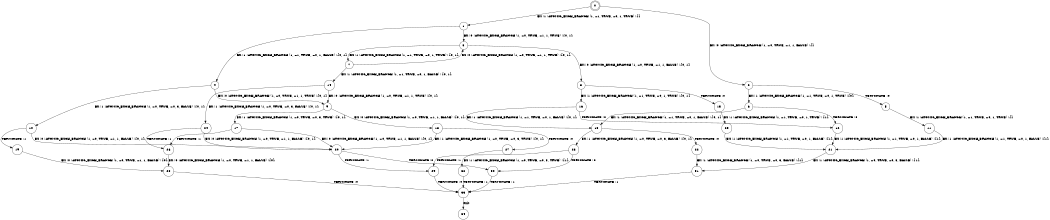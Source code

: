 digraph BCG {
size = "7, 10.5";
center = TRUE;
node [shape = circle];
0 [peripheries = 2];
0 -> 1 [label = "EX !1 !ATOMIC_EXCH_BRANCH (1, +1, TRUE, +0, 1, TRUE) !{}"];
0 -> 2 [label = "EX !0 !ATOMIC_EXCH_BRANCH (1, +0, TRUE, +1, 1, FALSE) !{}"];
1 -> 3 [label = "EX !0 !ATOMIC_EXCH_BRANCH (1, +0, TRUE, +1, 1, TRUE) !{0, 1}"];
1 -> 4 [label = "EX !1 !ATOMIC_EXCH_BRANCH (1, +1, TRUE, +0, 1, FALSE) !{0, 1}"];
2 -> 5 [label = "TERMINATE !0"];
2 -> 6 [label = "EX !1 !ATOMIC_EXCH_BRANCH (1, +1, TRUE, +0, 1, TRUE) !{0}"];
3 -> 7 [label = "EX !1 !ATOMIC_EXCH_BRANCH (1, +1, TRUE, +0, 1, TRUE) !{0, 1}"];
3 -> 8 [label = "EX !0 !ATOMIC_EXCH_BRANCH (1, +0, TRUE, +1, 1, FALSE) !{0, 1}"];
4 -> 9 [label = "EX !0 !ATOMIC_EXCH_BRANCH (1, +0, TRUE, +1, 1, TRUE) !{0, 1}"];
4 -> 10 [label = "EX !1 !ATOMIC_EXCH_BRANCH (1, +0, TRUE, +0, 3, FALSE) !{0, 1}"];
5 -> 11 [label = "EX !1 !ATOMIC_EXCH_BRANCH (1, +1, TRUE, +0, 1, TRUE) !{}"];
6 -> 12 [label = "TERMINATE !0"];
6 -> 13 [label = "EX !1 !ATOMIC_EXCH_BRANCH (1, +1, TRUE, +0, 1, FALSE) !{0, 1}"];
7 -> 14 [label = "EX !1 !ATOMIC_EXCH_BRANCH (1, +1, TRUE, +0, 1, FALSE) !{0, 1}"];
7 -> 3 [label = "EX !0 !ATOMIC_EXCH_BRANCH (1, +0, TRUE, +1, 1, TRUE) !{0, 1}"];
8 -> 15 [label = "TERMINATE !0"];
8 -> 16 [label = "EX !1 !ATOMIC_EXCH_BRANCH (1, +1, TRUE, +0, 1, TRUE) !{0, 1}"];
9 -> 17 [label = "EX !1 !ATOMIC_EXCH_BRANCH (1, +0, TRUE, +0, 3, TRUE) !{0, 1}"];
9 -> 18 [label = "EX !0 !ATOMIC_EXCH_BRANCH (1, +0, TRUE, +1, 1, FALSE) !{0, 1}"];
10 -> 19 [label = "TERMINATE !1"];
10 -> 20 [label = "EX !0 !ATOMIC_EXCH_BRANCH (1, +0, TRUE, +1, 1, FALSE) !{0, 1}"];
11 -> 21 [label = "EX !1 !ATOMIC_EXCH_BRANCH (1, +1, TRUE, +0, 1, FALSE) !{1}"];
12 -> 21 [label = "EX !1 !ATOMIC_EXCH_BRANCH (1, +1, TRUE, +0, 1, FALSE) !{1}"];
13 -> 22 [label = "TERMINATE !0"];
13 -> 23 [label = "EX !1 !ATOMIC_EXCH_BRANCH (1, +0, TRUE, +0, 3, FALSE) !{0, 1}"];
14 -> 24 [label = "EX !1 !ATOMIC_EXCH_BRANCH (1, +0, TRUE, +0, 3, FALSE) !{0, 1}"];
14 -> 9 [label = "EX !0 !ATOMIC_EXCH_BRANCH (1, +0, TRUE, +1, 1, TRUE) !{0, 1}"];
15 -> 25 [label = "EX !1 !ATOMIC_EXCH_BRANCH (1, +1, TRUE, +0, 1, TRUE) !{1}"];
16 -> 12 [label = "TERMINATE !0"];
16 -> 13 [label = "EX !1 !ATOMIC_EXCH_BRANCH (1, +1, TRUE, +0, 1, FALSE) !{0, 1}"];
17 -> 26 [label = "TERMINATE !1"];
17 -> 20 [label = "EX !0 !ATOMIC_EXCH_BRANCH (1, +0, TRUE, +1, 1, FALSE) !{0, 1}"];
18 -> 27 [label = "TERMINATE !0"];
18 -> 20 [label = "EX !1 !ATOMIC_EXCH_BRANCH (1, +0, TRUE, +0, 3, TRUE) !{0, 1}"];
19 -> 28 [label = "EX !0 !ATOMIC_EXCH_BRANCH (1, +0, TRUE, +1, 1, FALSE) !{0}"];
20 -> 29 [label = "TERMINATE !1"];
20 -> 30 [label = "TERMINATE !0"];
21 -> 31 [label = "EX !1 !ATOMIC_EXCH_BRANCH (1, +0, TRUE, +0, 3, FALSE) !{1}"];
22 -> 31 [label = "EX !1 !ATOMIC_EXCH_BRANCH (1, +0, TRUE, +0, 3, FALSE) !{1}"];
23 -> 29 [label = "TERMINATE !1"];
23 -> 30 [label = "TERMINATE !0"];
24 -> 26 [label = "TERMINATE !1"];
24 -> 20 [label = "EX !0 !ATOMIC_EXCH_BRANCH (1, +0, TRUE, +1, 1, FALSE) !{0, 1}"];
25 -> 21 [label = "EX !1 !ATOMIC_EXCH_BRANCH (1, +1, TRUE, +0, 1, FALSE) !{1}"];
26 -> 28 [label = "EX !0 !ATOMIC_EXCH_BRANCH (1, +0, TRUE, +1, 1, FALSE) !{0}"];
27 -> 32 [label = "EX !1 !ATOMIC_EXCH_BRANCH (1, +0, TRUE, +0, 3, TRUE) !{1}"];
28 -> 33 [label = "TERMINATE !0"];
29 -> 33 [label = "TERMINATE !0"];
30 -> 33 [label = "TERMINATE !1"];
31 -> 33 [label = "TERMINATE !1"];
32 -> 33 [label = "TERMINATE !1"];
33 -> 34 [label = "exit"];
}
